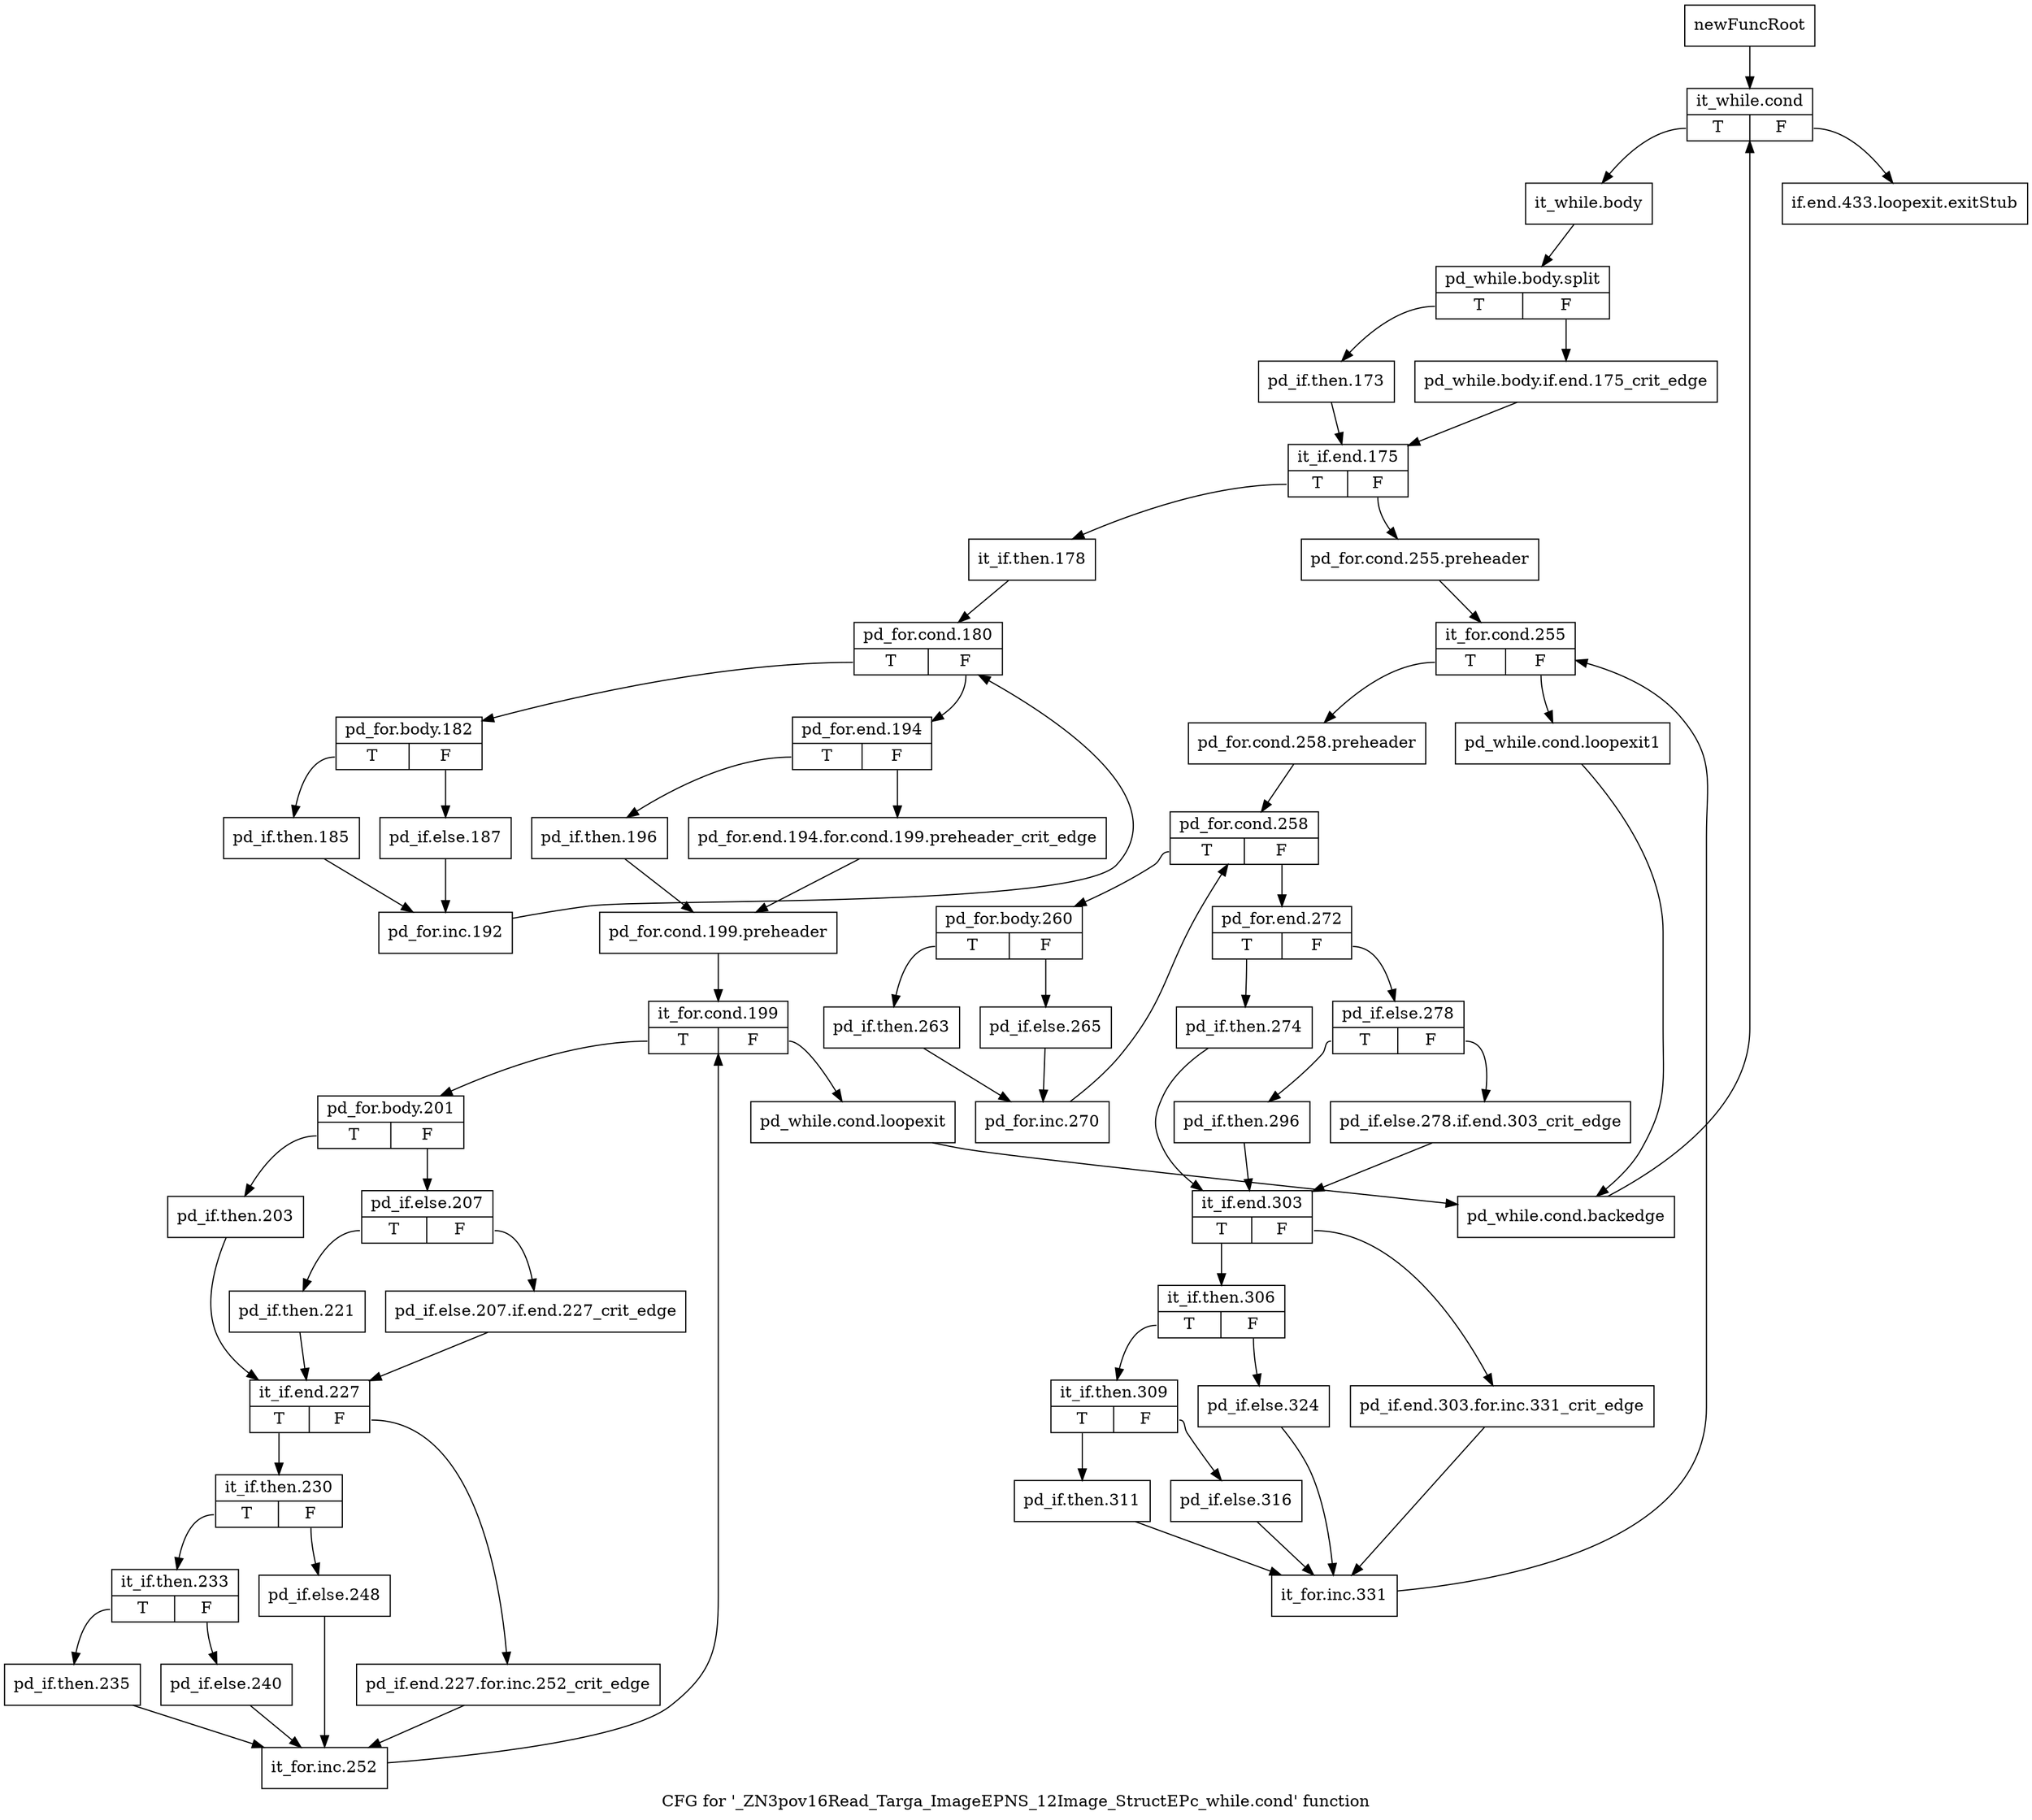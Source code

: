 digraph "CFG for '_ZN3pov16Read_Targa_ImageEPNS_12Image_StructEPc_while.cond' function" {
	label="CFG for '_ZN3pov16Read_Targa_ImageEPNS_12Image_StructEPc_while.cond' function";

	Node0x24d2ea0 [shape=record,label="{newFuncRoot}"];
	Node0x24d2ea0 -> Node0x24d2f40;
	Node0x24d2ef0 [shape=record,label="{if.end.433.loopexit.exitStub}"];
	Node0x24d2f40 [shape=record,label="{it_while.cond|{<s0>T|<s1>F}}"];
	Node0x24d2f40:s0 -> Node0x24d2f90;
	Node0x24d2f40:s1 -> Node0x24d2ef0;
	Node0x24d2f90 [shape=record,label="{it_while.body}"];
	Node0x24d2f90 -> Node0x3980b40;
	Node0x3980b40 [shape=record,label="{pd_while.body.split|{<s0>T|<s1>F}}"];
	Node0x3980b40:s0 -> Node0x24d3030;
	Node0x3980b40:s1 -> Node0x24d2fe0;
	Node0x24d2fe0 [shape=record,label="{pd_while.body.if.end.175_crit_edge}"];
	Node0x24d2fe0 -> Node0x24d3080;
	Node0x24d3030 [shape=record,label="{pd_if.then.173}"];
	Node0x24d3030 -> Node0x24d3080;
	Node0x24d3080 [shape=record,label="{it_if.end.175|{<s0>T|<s1>F}}"];
	Node0x24d3080:s0 -> Node0x24d37b0;
	Node0x24d3080:s1 -> Node0x24d30d0;
	Node0x24d30d0 [shape=record,label="{pd_for.cond.255.preheader}"];
	Node0x24d30d0 -> Node0x24d3120;
	Node0x24d3120 [shape=record,label="{it_for.cond.255|{<s0>T|<s1>F}}"];
	Node0x24d3120:s0 -> Node0x24d31c0;
	Node0x24d3120:s1 -> Node0x24d3170;
	Node0x24d3170 [shape=record,label="{pd_while.cond.loopexit1}"];
	Node0x24d3170 -> Node0x24d3a30;
	Node0x24d31c0 [shape=record,label="{pd_for.cond.258.preheader}"];
	Node0x24d31c0 -> Node0x24d3210;
	Node0x24d3210 [shape=record,label="{pd_for.cond.258|{<s0>T|<s1>F}}"];
	Node0x24d3210:s0 -> Node0x24d3670;
	Node0x24d3210:s1 -> Node0x24d3260;
	Node0x24d3260 [shape=record,label="{pd_for.end.272|{<s0>T|<s1>F}}"];
	Node0x24d3260:s0 -> Node0x24d33a0;
	Node0x24d3260:s1 -> Node0x24d32b0;
	Node0x24d32b0 [shape=record,label="{pd_if.else.278|{<s0>T|<s1>F}}"];
	Node0x24d32b0:s0 -> Node0x24d3350;
	Node0x24d32b0:s1 -> Node0x24d3300;
	Node0x24d3300 [shape=record,label="{pd_if.else.278.if.end.303_crit_edge}"];
	Node0x24d3300 -> Node0x24d33f0;
	Node0x24d3350 [shape=record,label="{pd_if.then.296}"];
	Node0x24d3350 -> Node0x24d33f0;
	Node0x24d33a0 [shape=record,label="{pd_if.then.274}"];
	Node0x24d33a0 -> Node0x24d33f0;
	Node0x24d33f0 [shape=record,label="{it_if.end.303|{<s0>T|<s1>F}}"];
	Node0x24d33f0:s0 -> Node0x24d3490;
	Node0x24d33f0:s1 -> Node0x24d3440;
	Node0x24d3440 [shape=record,label="{pd_if.end.303.for.inc.331_crit_edge}"];
	Node0x24d3440 -> Node0x24d3620;
	Node0x24d3490 [shape=record,label="{it_if.then.306|{<s0>T|<s1>F}}"];
	Node0x24d3490:s0 -> Node0x24d3530;
	Node0x24d3490:s1 -> Node0x24d34e0;
	Node0x24d34e0 [shape=record,label="{pd_if.else.324}"];
	Node0x24d34e0 -> Node0x24d3620;
	Node0x24d3530 [shape=record,label="{it_if.then.309|{<s0>T|<s1>F}}"];
	Node0x24d3530:s0 -> Node0x24d35d0;
	Node0x24d3530:s1 -> Node0x24d3580;
	Node0x24d3580 [shape=record,label="{pd_if.else.316}"];
	Node0x24d3580 -> Node0x24d3620;
	Node0x24d35d0 [shape=record,label="{pd_if.then.311}"];
	Node0x24d35d0 -> Node0x24d3620;
	Node0x24d3620 [shape=record,label="{it_for.inc.331}"];
	Node0x24d3620 -> Node0x24d3120;
	Node0x24d3670 [shape=record,label="{pd_for.body.260|{<s0>T|<s1>F}}"];
	Node0x24d3670:s0 -> Node0x24d3710;
	Node0x24d3670:s1 -> Node0x24d36c0;
	Node0x24d36c0 [shape=record,label="{pd_if.else.265}"];
	Node0x24d36c0 -> Node0x24d3760;
	Node0x24d3710 [shape=record,label="{pd_if.then.263}"];
	Node0x24d3710 -> Node0x24d3760;
	Node0x24d3760 [shape=record,label="{pd_for.inc.270}"];
	Node0x24d3760 -> Node0x24d3210;
	Node0x24d37b0 [shape=record,label="{it_if.then.178}"];
	Node0x24d37b0 -> Node0x24d3800;
	Node0x24d3800 [shape=record,label="{pd_for.cond.180|{<s0>T|<s1>F}}"];
	Node0x24d3800:s0 -> Node0x24d3e90;
	Node0x24d3800:s1 -> Node0x24d3850;
	Node0x24d3850 [shape=record,label="{pd_for.end.194|{<s0>T|<s1>F}}"];
	Node0x24d3850:s0 -> Node0x24d38f0;
	Node0x24d3850:s1 -> Node0x24d38a0;
	Node0x24d38a0 [shape=record,label="{pd_for.end.194.for.cond.199.preheader_crit_edge}"];
	Node0x24d38a0 -> Node0x24d3940;
	Node0x24d38f0 [shape=record,label="{pd_if.then.196}"];
	Node0x24d38f0 -> Node0x24d3940;
	Node0x24d3940 [shape=record,label="{pd_for.cond.199.preheader}"];
	Node0x24d3940 -> Node0x24d3990;
	Node0x24d3990 [shape=record,label="{it_for.cond.199|{<s0>T|<s1>F}}"];
	Node0x24d3990:s0 -> Node0x24d3a80;
	Node0x24d3990:s1 -> Node0x24d39e0;
	Node0x24d39e0 [shape=record,label="{pd_while.cond.loopexit}"];
	Node0x24d39e0 -> Node0x24d3a30;
	Node0x24d3a30 [shape=record,label="{pd_while.cond.backedge}"];
	Node0x24d3a30 -> Node0x24d2f40;
	Node0x24d3a80 [shape=record,label="{pd_for.body.201|{<s0>T|<s1>F}}"];
	Node0x24d3a80:s0 -> Node0x24d3bc0;
	Node0x24d3a80:s1 -> Node0x24d3ad0;
	Node0x24d3ad0 [shape=record,label="{pd_if.else.207|{<s0>T|<s1>F}}"];
	Node0x24d3ad0:s0 -> Node0x24d3b70;
	Node0x24d3ad0:s1 -> Node0x24d3b20;
	Node0x24d3b20 [shape=record,label="{pd_if.else.207.if.end.227_crit_edge}"];
	Node0x24d3b20 -> Node0x24d3c10;
	Node0x24d3b70 [shape=record,label="{pd_if.then.221}"];
	Node0x24d3b70 -> Node0x24d3c10;
	Node0x24d3bc0 [shape=record,label="{pd_if.then.203}"];
	Node0x24d3bc0 -> Node0x24d3c10;
	Node0x24d3c10 [shape=record,label="{it_if.end.227|{<s0>T|<s1>F}}"];
	Node0x24d3c10:s0 -> Node0x24d3cb0;
	Node0x24d3c10:s1 -> Node0x24d3c60;
	Node0x24d3c60 [shape=record,label="{pd_if.end.227.for.inc.252_crit_edge}"];
	Node0x24d3c60 -> Node0x24d3e40;
	Node0x24d3cb0 [shape=record,label="{it_if.then.230|{<s0>T|<s1>F}}"];
	Node0x24d3cb0:s0 -> Node0x24d3d50;
	Node0x24d3cb0:s1 -> Node0x24d3d00;
	Node0x24d3d00 [shape=record,label="{pd_if.else.248}"];
	Node0x24d3d00 -> Node0x24d3e40;
	Node0x24d3d50 [shape=record,label="{it_if.then.233|{<s0>T|<s1>F}}"];
	Node0x24d3d50:s0 -> Node0x24d3df0;
	Node0x24d3d50:s1 -> Node0x24d3da0;
	Node0x24d3da0 [shape=record,label="{pd_if.else.240}"];
	Node0x24d3da0 -> Node0x24d3e40;
	Node0x24d3df0 [shape=record,label="{pd_if.then.235}"];
	Node0x24d3df0 -> Node0x24d3e40;
	Node0x24d3e40 [shape=record,label="{it_for.inc.252}"];
	Node0x24d3e40 -> Node0x24d3990;
	Node0x24d3e90 [shape=record,label="{pd_for.body.182|{<s0>T|<s1>F}}"];
	Node0x24d3e90:s0 -> Node0x24d3f30;
	Node0x24d3e90:s1 -> Node0x24d3ee0;
	Node0x24d3ee0 [shape=record,label="{pd_if.else.187}"];
	Node0x24d3ee0 -> Node0x24d3f80;
	Node0x24d3f30 [shape=record,label="{pd_if.then.185}"];
	Node0x24d3f30 -> Node0x24d3f80;
	Node0x24d3f80 [shape=record,label="{pd_for.inc.192}"];
	Node0x24d3f80 -> Node0x24d3800;
}
